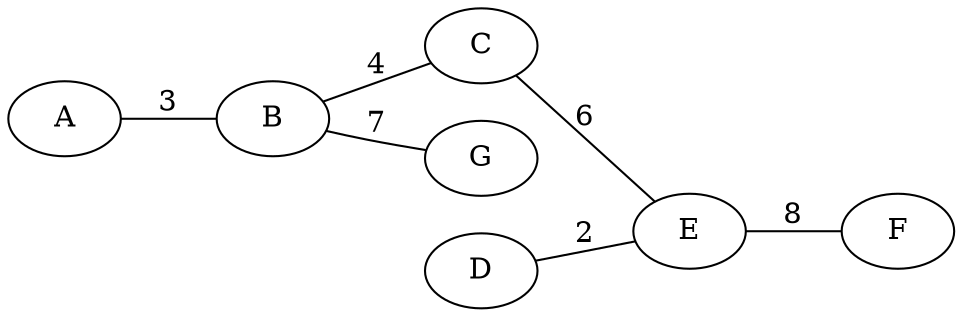 graph {
    rankdir=LR;
    A -- B [label=3];
    B -- C [label=4];
    B -- G [label=7];
    C -- E [label=6];
    D -- E [label=2];
    E -- F [label=8];
}
